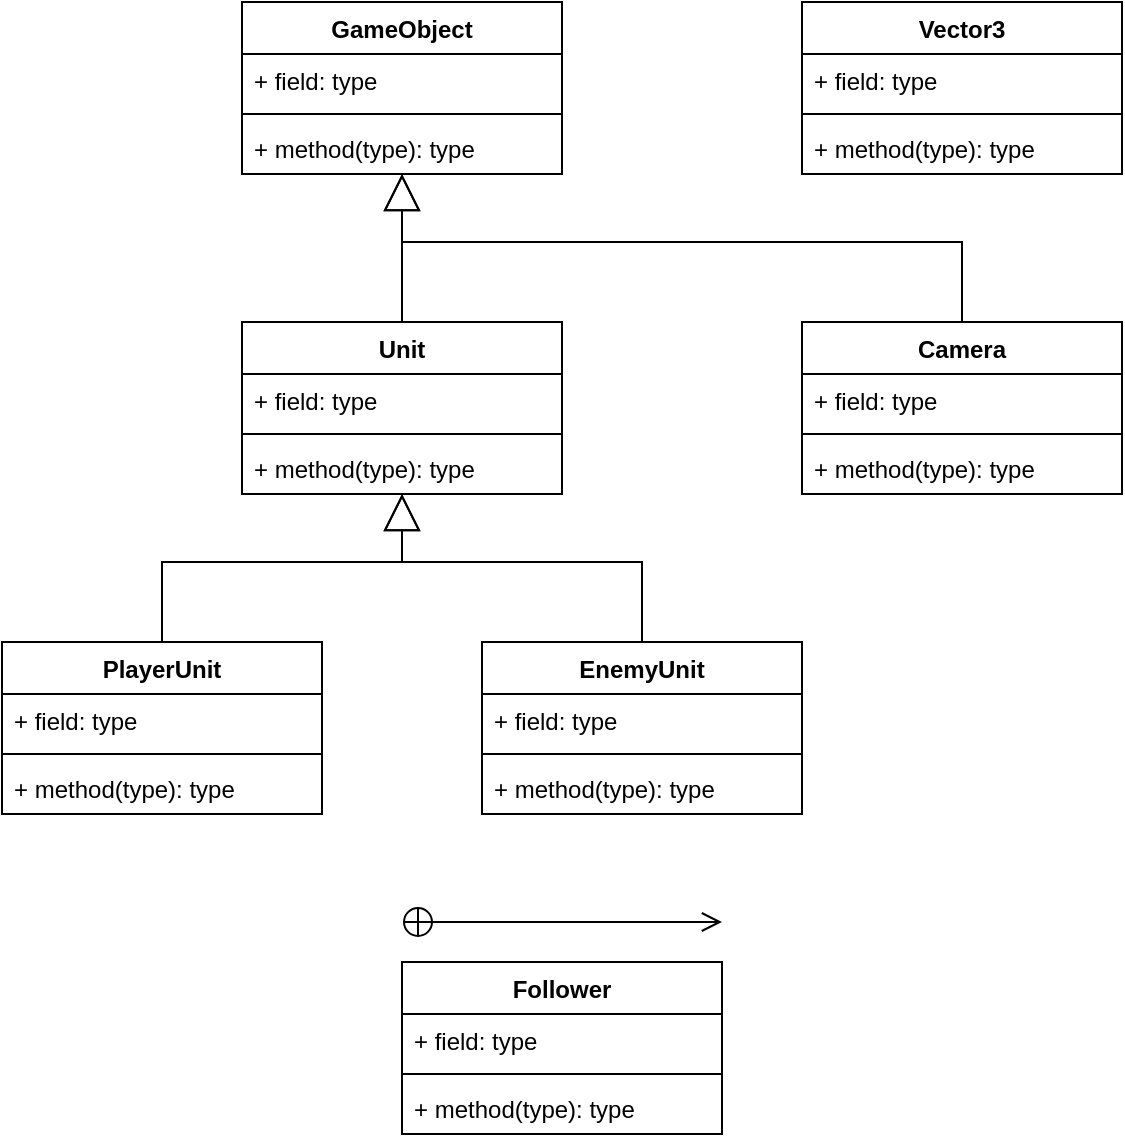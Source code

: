 <mxfile version="21.3.5" type="device">
  <diagram id="C5RBs43oDa-KdzZeNtuy" name="Page-1">
    <mxGraphModel dx="552" dy="306" grid="1" gridSize="10" guides="1" tooltips="1" connect="1" arrows="1" fold="1" page="1" pageScale="1" pageWidth="827" pageHeight="1169" math="0" shadow="0">
      <root>
        <mxCell id="WIyWlLk6GJQsqaUBKTNV-0" />
        <mxCell id="WIyWlLk6GJQsqaUBKTNV-1" parent="WIyWlLk6GJQsqaUBKTNV-0" />
        <mxCell id="4Bo-Q0Oh9ROEqT6K9bP--1" value="GameObject" style="swimlane;fontStyle=1;align=center;verticalAlign=top;childLayout=stackLayout;horizontal=1;startSize=26;horizontalStack=0;resizeParent=1;resizeParentMax=0;resizeLast=0;collapsible=1;marginBottom=0;whiteSpace=wrap;html=1;" vertex="1" parent="WIyWlLk6GJQsqaUBKTNV-1">
          <mxGeometry x="200" y="80" width="160" height="86" as="geometry" />
        </mxCell>
        <mxCell id="4Bo-Q0Oh9ROEqT6K9bP--2" value="+ field: type" style="text;strokeColor=none;fillColor=none;align=left;verticalAlign=top;spacingLeft=4;spacingRight=4;overflow=hidden;rotatable=0;points=[[0,0.5],[1,0.5]];portConstraint=eastwest;whiteSpace=wrap;html=1;" vertex="1" parent="4Bo-Q0Oh9ROEqT6K9bP--1">
          <mxGeometry y="26" width="160" height="26" as="geometry" />
        </mxCell>
        <mxCell id="4Bo-Q0Oh9ROEqT6K9bP--3" value="" style="line;strokeWidth=1;fillColor=none;align=left;verticalAlign=middle;spacingTop=-1;spacingLeft=3;spacingRight=3;rotatable=0;labelPosition=right;points=[];portConstraint=eastwest;strokeColor=inherit;" vertex="1" parent="4Bo-Q0Oh9ROEqT6K9bP--1">
          <mxGeometry y="52" width="160" height="8" as="geometry" />
        </mxCell>
        <mxCell id="4Bo-Q0Oh9ROEqT6K9bP--4" value="+ method(type): type" style="text;strokeColor=none;fillColor=none;align=left;verticalAlign=top;spacingLeft=4;spacingRight=4;overflow=hidden;rotatable=0;points=[[0,0.5],[1,0.5]];portConstraint=eastwest;whiteSpace=wrap;html=1;" vertex="1" parent="4Bo-Q0Oh9ROEqT6K9bP--1">
          <mxGeometry y="60" width="160" height="26" as="geometry" />
        </mxCell>
        <mxCell id="4Bo-Q0Oh9ROEqT6K9bP--5" value="Unit" style="swimlane;fontStyle=1;align=center;verticalAlign=top;childLayout=stackLayout;horizontal=1;startSize=26;horizontalStack=0;resizeParent=1;resizeParentMax=0;resizeLast=0;collapsible=1;marginBottom=0;whiteSpace=wrap;html=1;" vertex="1" parent="WIyWlLk6GJQsqaUBKTNV-1">
          <mxGeometry x="200" y="240" width="160" height="86" as="geometry" />
        </mxCell>
        <mxCell id="4Bo-Q0Oh9ROEqT6K9bP--6" value="+ field: type" style="text;strokeColor=none;fillColor=none;align=left;verticalAlign=top;spacingLeft=4;spacingRight=4;overflow=hidden;rotatable=0;points=[[0,0.5],[1,0.5]];portConstraint=eastwest;whiteSpace=wrap;html=1;" vertex="1" parent="4Bo-Q0Oh9ROEqT6K9bP--5">
          <mxGeometry y="26" width="160" height="26" as="geometry" />
        </mxCell>
        <mxCell id="4Bo-Q0Oh9ROEqT6K9bP--7" value="" style="line;strokeWidth=1;fillColor=none;align=left;verticalAlign=middle;spacingTop=-1;spacingLeft=3;spacingRight=3;rotatable=0;labelPosition=right;points=[];portConstraint=eastwest;strokeColor=inherit;" vertex="1" parent="4Bo-Q0Oh9ROEqT6K9bP--5">
          <mxGeometry y="52" width="160" height="8" as="geometry" />
        </mxCell>
        <mxCell id="4Bo-Q0Oh9ROEqT6K9bP--8" value="+ method(type): type" style="text;strokeColor=none;fillColor=none;align=left;verticalAlign=top;spacingLeft=4;spacingRight=4;overflow=hidden;rotatable=0;points=[[0,0.5],[1,0.5]];portConstraint=eastwest;whiteSpace=wrap;html=1;" vertex="1" parent="4Bo-Q0Oh9ROEqT6K9bP--5">
          <mxGeometry y="60" width="160" height="26" as="geometry" />
        </mxCell>
        <mxCell id="4Bo-Q0Oh9ROEqT6K9bP--34" style="edgeStyle=orthogonalEdgeStyle;rounded=0;orthogonalLoop=1;jettySize=auto;html=1;endArrow=block;endFill=0;endSize=16;" edge="1" parent="WIyWlLk6GJQsqaUBKTNV-1" source="4Bo-Q0Oh9ROEqT6K9bP--10" target="4Bo-Q0Oh9ROEqT6K9bP--5">
          <mxGeometry relative="1" as="geometry">
            <Array as="points">
              <mxPoint x="160" y="360" />
              <mxPoint x="280" y="360" />
            </Array>
          </mxGeometry>
        </mxCell>
        <mxCell id="4Bo-Q0Oh9ROEqT6K9bP--10" value="PlayerUnit" style="swimlane;fontStyle=1;align=center;verticalAlign=top;childLayout=stackLayout;horizontal=1;startSize=26;horizontalStack=0;resizeParent=1;resizeParentMax=0;resizeLast=0;collapsible=1;marginBottom=0;whiteSpace=wrap;html=1;" vertex="1" parent="WIyWlLk6GJQsqaUBKTNV-1">
          <mxGeometry x="80" y="400" width="160" height="86" as="geometry" />
        </mxCell>
        <mxCell id="4Bo-Q0Oh9ROEqT6K9bP--11" value="+ field: type" style="text;strokeColor=none;fillColor=none;align=left;verticalAlign=top;spacingLeft=4;spacingRight=4;overflow=hidden;rotatable=0;points=[[0,0.5],[1,0.5]];portConstraint=eastwest;whiteSpace=wrap;html=1;" vertex="1" parent="4Bo-Q0Oh9ROEqT6K9bP--10">
          <mxGeometry y="26" width="160" height="26" as="geometry" />
        </mxCell>
        <mxCell id="4Bo-Q0Oh9ROEqT6K9bP--12" value="" style="line;strokeWidth=1;fillColor=none;align=left;verticalAlign=middle;spacingTop=-1;spacingLeft=3;spacingRight=3;rotatable=0;labelPosition=right;points=[];portConstraint=eastwest;strokeColor=inherit;" vertex="1" parent="4Bo-Q0Oh9ROEqT6K9bP--10">
          <mxGeometry y="52" width="160" height="8" as="geometry" />
        </mxCell>
        <mxCell id="4Bo-Q0Oh9ROEqT6K9bP--13" value="+ method(type): type" style="text;strokeColor=none;fillColor=none;align=left;verticalAlign=top;spacingLeft=4;spacingRight=4;overflow=hidden;rotatable=0;points=[[0,0.5],[1,0.5]];portConstraint=eastwest;whiteSpace=wrap;html=1;" vertex="1" parent="4Bo-Q0Oh9ROEqT6K9bP--10">
          <mxGeometry y="60" width="160" height="26" as="geometry" />
        </mxCell>
        <mxCell id="4Bo-Q0Oh9ROEqT6K9bP--15" value="EnemyUnit" style="swimlane;fontStyle=1;align=center;verticalAlign=top;childLayout=stackLayout;horizontal=1;startSize=26;horizontalStack=0;resizeParent=1;resizeParentMax=0;resizeLast=0;collapsible=1;marginBottom=0;whiteSpace=wrap;html=1;" vertex="1" parent="WIyWlLk6GJQsqaUBKTNV-1">
          <mxGeometry x="320" y="400" width="160" height="86" as="geometry" />
        </mxCell>
        <mxCell id="4Bo-Q0Oh9ROEqT6K9bP--16" value="+ field: type" style="text;strokeColor=none;fillColor=none;align=left;verticalAlign=top;spacingLeft=4;spacingRight=4;overflow=hidden;rotatable=0;points=[[0,0.5],[1,0.5]];portConstraint=eastwest;whiteSpace=wrap;html=1;" vertex="1" parent="4Bo-Q0Oh9ROEqT6K9bP--15">
          <mxGeometry y="26" width="160" height="26" as="geometry" />
        </mxCell>
        <mxCell id="4Bo-Q0Oh9ROEqT6K9bP--17" value="" style="line;strokeWidth=1;fillColor=none;align=left;verticalAlign=middle;spacingTop=-1;spacingLeft=3;spacingRight=3;rotatable=0;labelPosition=right;points=[];portConstraint=eastwest;strokeColor=inherit;" vertex="1" parent="4Bo-Q0Oh9ROEqT6K9bP--15">
          <mxGeometry y="52" width="160" height="8" as="geometry" />
        </mxCell>
        <mxCell id="4Bo-Q0Oh9ROEqT6K9bP--18" value="+ method(type): type" style="text;strokeColor=none;fillColor=none;align=left;verticalAlign=top;spacingLeft=4;spacingRight=4;overflow=hidden;rotatable=0;points=[[0,0.5],[1,0.5]];portConstraint=eastwest;whiteSpace=wrap;html=1;" vertex="1" parent="4Bo-Q0Oh9ROEqT6K9bP--15">
          <mxGeometry y="60" width="160" height="26" as="geometry" />
        </mxCell>
        <mxCell id="4Bo-Q0Oh9ROEqT6K9bP--20" value="Vector3" style="swimlane;fontStyle=1;align=center;verticalAlign=top;childLayout=stackLayout;horizontal=1;startSize=26;horizontalStack=0;resizeParent=1;resizeParentMax=0;resizeLast=0;collapsible=1;marginBottom=0;whiteSpace=wrap;html=1;" vertex="1" parent="WIyWlLk6GJQsqaUBKTNV-1">
          <mxGeometry x="480" y="80" width="160" height="86" as="geometry" />
        </mxCell>
        <mxCell id="4Bo-Q0Oh9ROEqT6K9bP--21" value="+ field: type" style="text;strokeColor=none;fillColor=none;align=left;verticalAlign=top;spacingLeft=4;spacingRight=4;overflow=hidden;rotatable=0;points=[[0,0.5],[1,0.5]];portConstraint=eastwest;whiteSpace=wrap;html=1;" vertex="1" parent="4Bo-Q0Oh9ROEqT6K9bP--20">
          <mxGeometry y="26" width="160" height="26" as="geometry" />
        </mxCell>
        <mxCell id="4Bo-Q0Oh9ROEqT6K9bP--22" value="" style="line;strokeWidth=1;fillColor=none;align=left;verticalAlign=middle;spacingTop=-1;spacingLeft=3;spacingRight=3;rotatable=0;labelPosition=right;points=[];portConstraint=eastwest;strokeColor=inherit;" vertex="1" parent="4Bo-Q0Oh9ROEqT6K9bP--20">
          <mxGeometry y="52" width="160" height="8" as="geometry" />
        </mxCell>
        <mxCell id="4Bo-Q0Oh9ROEqT6K9bP--23" value="+ method(type): type" style="text;strokeColor=none;fillColor=none;align=left;verticalAlign=top;spacingLeft=4;spacingRight=4;overflow=hidden;rotatable=0;points=[[0,0.5],[1,0.5]];portConstraint=eastwest;whiteSpace=wrap;html=1;" vertex="1" parent="4Bo-Q0Oh9ROEqT6K9bP--20">
          <mxGeometry y="60" width="160" height="26" as="geometry" />
        </mxCell>
        <mxCell id="4Bo-Q0Oh9ROEqT6K9bP--24" value="Camera" style="swimlane;fontStyle=1;align=center;verticalAlign=top;childLayout=stackLayout;horizontal=1;startSize=26;horizontalStack=0;resizeParent=1;resizeParentMax=0;resizeLast=0;collapsible=1;marginBottom=0;whiteSpace=wrap;html=1;" vertex="1" parent="WIyWlLk6GJQsqaUBKTNV-1">
          <mxGeometry x="480" y="240" width="160" height="86" as="geometry" />
        </mxCell>
        <mxCell id="4Bo-Q0Oh9ROEqT6K9bP--25" value="+ field: type" style="text;strokeColor=none;fillColor=none;align=left;verticalAlign=top;spacingLeft=4;spacingRight=4;overflow=hidden;rotatable=0;points=[[0,0.5],[1,0.5]];portConstraint=eastwest;whiteSpace=wrap;html=1;" vertex="1" parent="4Bo-Q0Oh9ROEqT6K9bP--24">
          <mxGeometry y="26" width="160" height="26" as="geometry" />
        </mxCell>
        <mxCell id="4Bo-Q0Oh9ROEqT6K9bP--26" value="" style="line;strokeWidth=1;fillColor=none;align=left;verticalAlign=middle;spacingTop=-1;spacingLeft=3;spacingRight=3;rotatable=0;labelPosition=right;points=[];portConstraint=eastwest;strokeColor=inherit;" vertex="1" parent="4Bo-Q0Oh9ROEqT6K9bP--24">
          <mxGeometry y="52" width="160" height="8" as="geometry" />
        </mxCell>
        <mxCell id="4Bo-Q0Oh9ROEqT6K9bP--27" value="+ method(type): type" style="text;strokeColor=none;fillColor=none;align=left;verticalAlign=top;spacingLeft=4;spacingRight=4;overflow=hidden;rotatable=0;points=[[0,0.5],[1,0.5]];portConstraint=eastwest;whiteSpace=wrap;html=1;" vertex="1" parent="4Bo-Q0Oh9ROEqT6K9bP--24">
          <mxGeometry y="60" width="160" height="26" as="geometry" />
        </mxCell>
        <mxCell id="4Bo-Q0Oh9ROEqT6K9bP--31" value="" style="endArrow=block;endSize=16;endFill=0;html=1;rounded=0;edgeStyle=orthogonalEdgeStyle;" edge="1" parent="WIyWlLk6GJQsqaUBKTNV-1" source="4Bo-Q0Oh9ROEqT6K9bP--5" target="4Bo-Q0Oh9ROEqT6K9bP--1">
          <mxGeometry width="160" relative="1" as="geometry">
            <mxPoint x="280" y="210" as="sourcePoint" />
            <mxPoint x="440" y="210" as="targetPoint" />
            <Array as="points" />
          </mxGeometry>
        </mxCell>
        <mxCell id="4Bo-Q0Oh9ROEqT6K9bP--32" value="" style="endArrow=block;endSize=16;endFill=0;html=1;rounded=0;edgeStyle=orthogonalEdgeStyle;" edge="1" parent="WIyWlLk6GJQsqaUBKTNV-1" source="4Bo-Q0Oh9ROEqT6K9bP--24" target="4Bo-Q0Oh9ROEqT6K9bP--1">
          <mxGeometry width="160" relative="1" as="geometry">
            <mxPoint x="290" y="250" as="sourcePoint" />
            <mxPoint x="290" y="176" as="targetPoint" />
            <Array as="points">
              <mxPoint x="560" y="200" />
              <mxPoint x="280" y="200" />
            </Array>
          </mxGeometry>
        </mxCell>
        <mxCell id="4Bo-Q0Oh9ROEqT6K9bP--33" value="" style="endArrow=block;endSize=16;endFill=0;html=1;rounded=0;edgeStyle=orthogonalEdgeStyle;exitX=0.5;exitY=0;exitDx=0;exitDy=0;" edge="1" parent="WIyWlLk6GJQsqaUBKTNV-1" source="4Bo-Q0Oh9ROEqT6K9bP--15" target="4Bo-Q0Oh9ROEqT6K9bP--5">
          <mxGeometry width="160" relative="1" as="geometry">
            <mxPoint x="570" y="250" as="sourcePoint" />
            <mxPoint x="340" y="360" as="targetPoint" />
            <Array as="points">
              <mxPoint x="400" y="360" />
              <mxPoint x="280" y="360" />
            </Array>
          </mxGeometry>
        </mxCell>
        <mxCell id="4Bo-Q0Oh9ROEqT6K9bP--36" value="" style="endArrow=open;startArrow=circlePlus;endFill=0;startFill=0;endSize=8;html=1;rounded=0;" edge="1" parent="WIyWlLk6GJQsqaUBKTNV-1">
          <mxGeometry width="160" relative="1" as="geometry">
            <mxPoint x="280" y="540" as="sourcePoint" />
            <mxPoint x="440" y="540" as="targetPoint" />
          </mxGeometry>
        </mxCell>
        <mxCell id="4Bo-Q0Oh9ROEqT6K9bP--37" value="Follower" style="swimlane;fontStyle=1;align=center;verticalAlign=top;childLayout=stackLayout;horizontal=1;startSize=26;horizontalStack=0;resizeParent=1;resizeParentMax=0;resizeLast=0;collapsible=1;marginBottom=0;whiteSpace=wrap;html=1;" vertex="1" parent="WIyWlLk6GJQsqaUBKTNV-1">
          <mxGeometry x="280" y="560" width="160" height="86" as="geometry" />
        </mxCell>
        <mxCell id="4Bo-Q0Oh9ROEqT6K9bP--38" value="+ field: type" style="text;strokeColor=none;fillColor=none;align=left;verticalAlign=top;spacingLeft=4;spacingRight=4;overflow=hidden;rotatable=0;points=[[0,0.5],[1,0.5]];portConstraint=eastwest;whiteSpace=wrap;html=1;" vertex="1" parent="4Bo-Q0Oh9ROEqT6K9bP--37">
          <mxGeometry y="26" width="160" height="26" as="geometry" />
        </mxCell>
        <mxCell id="4Bo-Q0Oh9ROEqT6K9bP--39" value="" style="line;strokeWidth=1;fillColor=none;align=left;verticalAlign=middle;spacingTop=-1;spacingLeft=3;spacingRight=3;rotatable=0;labelPosition=right;points=[];portConstraint=eastwest;strokeColor=inherit;" vertex="1" parent="4Bo-Q0Oh9ROEqT6K9bP--37">
          <mxGeometry y="52" width="160" height="8" as="geometry" />
        </mxCell>
        <mxCell id="4Bo-Q0Oh9ROEqT6K9bP--40" value="+ method(type): type" style="text;strokeColor=none;fillColor=none;align=left;verticalAlign=top;spacingLeft=4;spacingRight=4;overflow=hidden;rotatable=0;points=[[0,0.5],[1,0.5]];portConstraint=eastwest;whiteSpace=wrap;html=1;" vertex="1" parent="4Bo-Q0Oh9ROEqT6K9bP--37">
          <mxGeometry y="60" width="160" height="26" as="geometry" />
        </mxCell>
      </root>
    </mxGraphModel>
  </diagram>
</mxfile>
